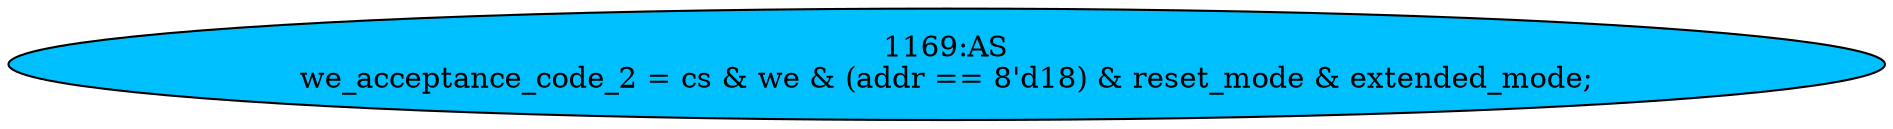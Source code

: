 strict digraph "" {
	node [label="\N"];
	"1169:AS"	 [ast="<pyverilog.vparser.ast.Assign object at 0x7fd773257290>",
		def_var="['we_acceptance_code_2']",
		fillcolor=deepskyblue,
		label="1169:AS
we_acceptance_code_2 = cs & we & (addr == 8'd18) & reset_mode & extended_mode;",
		statements="[]",
		style=filled,
		typ=Assign,
		use_var="['cs', 'we', 'addr', 'reset_mode', 'extended_mode']"];
}
